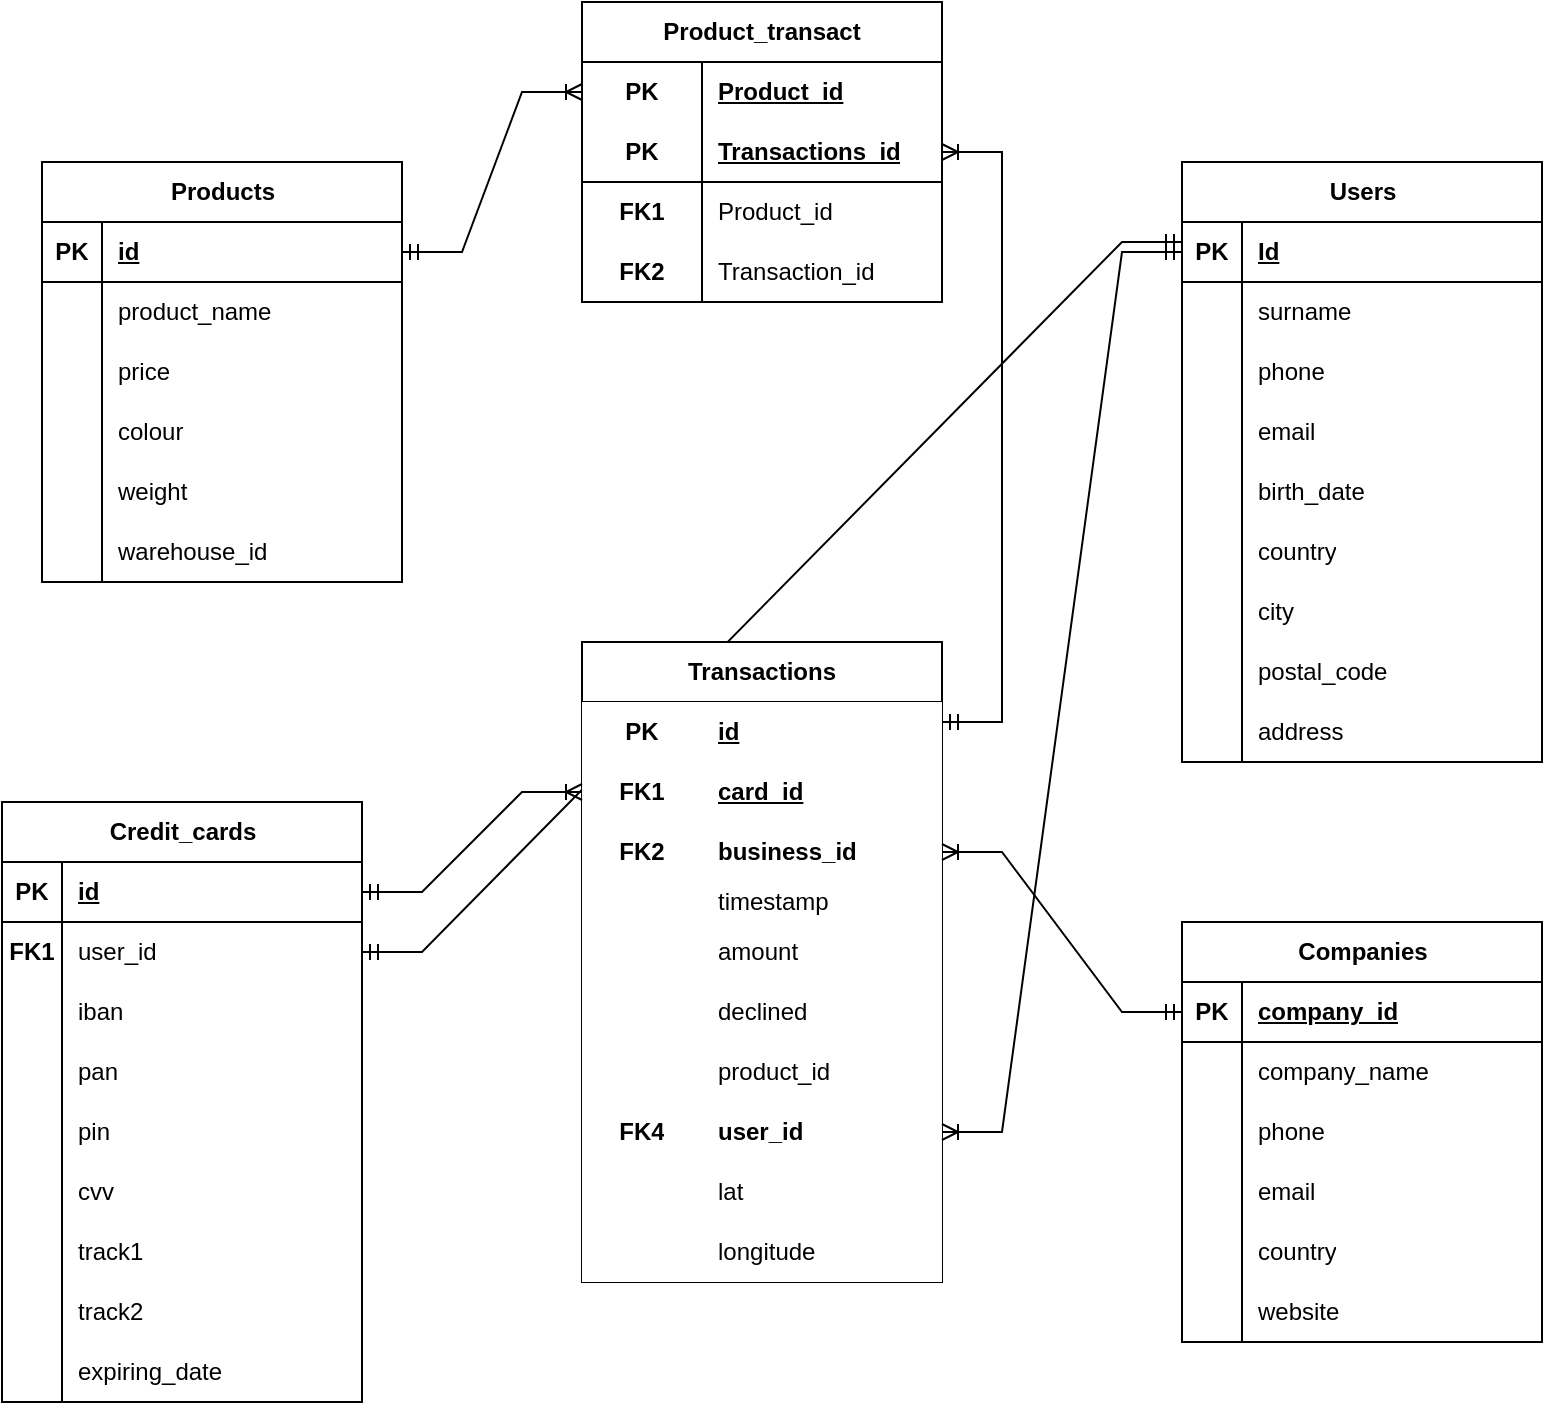 <mxfile version="26.2.9">
  <diagram name="Página-1" id="3n66YjpeBMdctp80WZzo">
    <mxGraphModel dx="1215" dy="1773" grid="1" gridSize="10" guides="1" tooltips="1" connect="1" arrows="1" fold="1" page="1" pageScale="1" pageWidth="827" pageHeight="1169" math="0" shadow="0">
      <root>
        <mxCell id="0" />
        <mxCell id="1" parent="0" />
        <mxCell id="IVw9rjQ7oZu88IBMjPBc-241" value="" style="edgeStyle=entityRelationEdgeStyle;fontSize=12;html=1;endArrow=ERmandOne;startArrow=ERmandOne;rounded=0;exitX=0;exitY=0.333;exitDx=0;exitDy=0;exitPerimeter=0;" parent="1" source="IVw9rjQ7oZu88IBMjPBc-15" target="IVw9rjQ7oZu88IBMjPBc-44" edge="1">
          <mxGeometry width="100" height="100" relative="1" as="geometry">
            <mxPoint x="600" y="75" as="sourcePoint" />
            <mxPoint x="520" y="395" as="targetPoint" />
            <Array as="points">
              <mxPoint x="370" y="90" />
            </Array>
          </mxGeometry>
        </mxCell>
        <mxCell id="IVw9rjQ7oZu88IBMjPBc-14" value="Users" style="shape=table;startSize=30;container=1;collapsible=1;childLayout=tableLayout;fixedRows=1;rowLines=0;fontStyle=1;align=center;resizeLast=1;html=1;" parent="1" vertex="1">
          <mxGeometry x="610" y="-110" width="180" height="300" as="geometry">
            <mxRectangle x="520" y="110" width="110" height="30" as="alternateBounds" />
          </mxGeometry>
        </mxCell>
        <mxCell id="IVw9rjQ7oZu88IBMjPBc-15" value="" style="shape=tableRow;horizontal=0;startSize=0;swimlaneHead=0;swimlaneBody=0;fillColor=none;collapsible=0;dropTarget=0;points=[[0,0.5],[1,0.5]];portConstraint=eastwest;top=0;left=0;right=0;bottom=1;" parent="IVw9rjQ7oZu88IBMjPBc-14" vertex="1">
          <mxGeometry y="30" width="180" height="30" as="geometry" />
        </mxCell>
        <mxCell id="IVw9rjQ7oZu88IBMjPBc-16" value="PK" style="shape=partialRectangle;connectable=0;fillColor=none;top=0;left=0;bottom=0;right=0;fontStyle=1;overflow=hidden;whiteSpace=wrap;html=1;" parent="IVw9rjQ7oZu88IBMjPBc-15" vertex="1">
          <mxGeometry width="30" height="30" as="geometry">
            <mxRectangle width="30" height="30" as="alternateBounds" />
          </mxGeometry>
        </mxCell>
        <mxCell id="IVw9rjQ7oZu88IBMjPBc-17" value="Id" style="shape=partialRectangle;connectable=0;fillColor=none;top=0;left=0;bottom=0;right=0;align=left;spacingLeft=6;fontStyle=5;overflow=hidden;whiteSpace=wrap;html=1;" parent="IVw9rjQ7oZu88IBMjPBc-15" vertex="1">
          <mxGeometry x="30" width="150" height="30" as="geometry">
            <mxRectangle width="150" height="30" as="alternateBounds" />
          </mxGeometry>
        </mxCell>
        <mxCell id="IVw9rjQ7oZu88IBMjPBc-18" value="" style="shape=tableRow;horizontal=0;startSize=0;swimlaneHead=0;swimlaneBody=0;fillColor=none;collapsible=0;dropTarget=0;points=[[0,0.5],[1,0.5]];portConstraint=eastwest;top=0;left=0;right=0;bottom=0;" parent="IVw9rjQ7oZu88IBMjPBc-14" vertex="1">
          <mxGeometry y="60" width="180" height="30" as="geometry" />
        </mxCell>
        <mxCell id="IVw9rjQ7oZu88IBMjPBc-19" value="" style="shape=partialRectangle;connectable=0;fillColor=none;top=0;left=0;bottom=0;right=0;editable=1;overflow=hidden;whiteSpace=wrap;html=1;" parent="IVw9rjQ7oZu88IBMjPBc-18" vertex="1">
          <mxGeometry width="30" height="30" as="geometry">
            <mxRectangle width="30" height="30" as="alternateBounds" />
          </mxGeometry>
        </mxCell>
        <mxCell id="IVw9rjQ7oZu88IBMjPBc-20" value="surname" style="shape=partialRectangle;connectable=0;fillColor=none;top=0;left=0;bottom=0;right=0;align=left;spacingLeft=6;overflow=hidden;whiteSpace=wrap;html=1;" parent="IVw9rjQ7oZu88IBMjPBc-18" vertex="1">
          <mxGeometry x="30" width="150" height="30" as="geometry">
            <mxRectangle width="150" height="30" as="alternateBounds" />
          </mxGeometry>
        </mxCell>
        <mxCell id="IVw9rjQ7oZu88IBMjPBc-21" value="" style="shape=tableRow;horizontal=0;startSize=0;swimlaneHead=0;swimlaneBody=0;fillColor=none;collapsible=0;dropTarget=0;points=[[0,0.5],[1,0.5]];portConstraint=eastwest;top=0;left=0;right=0;bottom=0;" parent="IVw9rjQ7oZu88IBMjPBc-14" vertex="1">
          <mxGeometry y="90" width="180" height="30" as="geometry" />
        </mxCell>
        <mxCell id="IVw9rjQ7oZu88IBMjPBc-22" value="" style="shape=partialRectangle;connectable=0;fillColor=none;top=0;left=0;bottom=0;right=0;editable=1;overflow=hidden;whiteSpace=wrap;html=1;" parent="IVw9rjQ7oZu88IBMjPBc-21" vertex="1">
          <mxGeometry width="30" height="30" as="geometry">
            <mxRectangle width="30" height="30" as="alternateBounds" />
          </mxGeometry>
        </mxCell>
        <mxCell id="IVw9rjQ7oZu88IBMjPBc-23" value="phone" style="shape=partialRectangle;connectable=0;fillColor=none;top=0;left=0;bottom=0;right=0;align=left;spacingLeft=6;overflow=hidden;whiteSpace=wrap;html=1;" parent="IVw9rjQ7oZu88IBMjPBc-21" vertex="1">
          <mxGeometry x="30" width="150" height="30" as="geometry">
            <mxRectangle width="150" height="30" as="alternateBounds" />
          </mxGeometry>
        </mxCell>
        <mxCell id="IVw9rjQ7oZu88IBMjPBc-24" value="" style="shape=tableRow;horizontal=0;startSize=0;swimlaneHead=0;swimlaneBody=0;fillColor=none;collapsible=0;dropTarget=0;points=[[0,0.5],[1,0.5]];portConstraint=eastwest;top=0;left=0;right=0;bottom=0;" parent="IVw9rjQ7oZu88IBMjPBc-14" vertex="1">
          <mxGeometry y="120" width="180" height="30" as="geometry" />
        </mxCell>
        <mxCell id="IVw9rjQ7oZu88IBMjPBc-25" value="" style="shape=partialRectangle;connectable=0;fillColor=none;top=0;left=0;bottom=0;right=0;editable=1;overflow=hidden;whiteSpace=wrap;html=1;" parent="IVw9rjQ7oZu88IBMjPBc-24" vertex="1">
          <mxGeometry width="30" height="30" as="geometry">
            <mxRectangle width="30" height="30" as="alternateBounds" />
          </mxGeometry>
        </mxCell>
        <mxCell id="IVw9rjQ7oZu88IBMjPBc-26" value="email" style="shape=partialRectangle;connectable=0;fillColor=none;top=0;left=0;bottom=0;right=0;align=left;spacingLeft=6;overflow=hidden;whiteSpace=wrap;html=1;" parent="IVw9rjQ7oZu88IBMjPBc-24" vertex="1">
          <mxGeometry x="30" width="150" height="30" as="geometry">
            <mxRectangle width="150" height="30" as="alternateBounds" />
          </mxGeometry>
        </mxCell>
        <mxCell id="IVw9rjQ7oZu88IBMjPBc-66" value="" style="shape=tableRow;horizontal=0;startSize=0;swimlaneHead=0;swimlaneBody=0;fillColor=none;collapsible=0;dropTarget=0;points=[[0,0.5],[1,0.5]];portConstraint=eastwest;top=0;left=0;right=0;bottom=0;" parent="IVw9rjQ7oZu88IBMjPBc-14" vertex="1">
          <mxGeometry y="150" width="180" height="30" as="geometry" />
        </mxCell>
        <mxCell id="IVw9rjQ7oZu88IBMjPBc-67" value="" style="shape=partialRectangle;connectable=0;fillColor=none;top=0;left=0;bottom=0;right=0;editable=1;overflow=hidden;whiteSpace=wrap;html=1;" parent="IVw9rjQ7oZu88IBMjPBc-66" vertex="1">
          <mxGeometry width="30" height="30" as="geometry">
            <mxRectangle width="30" height="30" as="alternateBounds" />
          </mxGeometry>
        </mxCell>
        <mxCell id="IVw9rjQ7oZu88IBMjPBc-68" value="birth_date" style="shape=partialRectangle;connectable=0;fillColor=none;top=0;left=0;bottom=0;right=0;align=left;spacingLeft=6;overflow=hidden;whiteSpace=wrap;html=1;" parent="IVw9rjQ7oZu88IBMjPBc-66" vertex="1">
          <mxGeometry x="30" width="150" height="30" as="geometry">
            <mxRectangle width="150" height="30" as="alternateBounds" />
          </mxGeometry>
        </mxCell>
        <mxCell id="IVw9rjQ7oZu88IBMjPBc-69" value="" style="shape=tableRow;horizontal=0;startSize=0;swimlaneHead=0;swimlaneBody=0;fillColor=none;collapsible=0;dropTarget=0;points=[[0,0.5],[1,0.5]];portConstraint=eastwest;top=0;left=0;right=0;bottom=0;" parent="IVw9rjQ7oZu88IBMjPBc-14" vertex="1">
          <mxGeometry y="180" width="180" height="30" as="geometry" />
        </mxCell>
        <mxCell id="IVw9rjQ7oZu88IBMjPBc-70" value="" style="shape=partialRectangle;connectable=0;fillColor=none;top=0;left=0;bottom=0;right=0;editable=1;overflow=hidden;whiteSpace=wrap;html=1;" parent="IVw9rjQ7oZu88IBMjPBc-69" vertex="1">
          <mxGeometry width="30" height="30" as="geometry">
            <mxRectangle width="30" height="30" as="alternateBounds" />
          </mxGeometry>
        </mxCell>
        <mxCell id="IVw9rjQ7oZu88IBMjPBc-71" value="country" style="shape=partialRectangle;connectable=0;fillColor=none;top=0;left=0;bottom=0;right=0;align=left;spacingLeft=6;overflow=hidden;whiteSpace=wrap;html=1;" parent="IVw9rjQ7oZu88IBMjPBc-69" vertex="1">
          <mxGeometry x="30" width="150" height="30" as="geometry">
            <mxRectangle width="150" height="30" as="alternateBounds" />
          </mxGeometry>
        </mxCell>
        <mxCell id="IVw9rjQ7oZu88IBMjPBc-72" value="" style="shape=tableRow;horizontal=0;startSize=0;swimlaneHead=0;swimlaneBody=0;fillColor=none;collapsible=0;dropTarget=0;points=[[0,0.5],[1,0.5]];portConstraint=eastwest;top=0;left=0;right=0;bottom=0;" parent="IVw9rjQ7oZu88IBMjPBc-14" vertex="1">
          <mxGeometry y="210" width="180" height="30" as="geometry" />
        </mxCell>
        <mxCell id="IVw9rjQ7oZu88IBMjPBc-73" value="" style="shape=partialRectangle;connectable=0;fillColor=none;top=0;left=0;bottom=0;right=0;editable=1;overflow=hidden;whiteSpace=wrap;html=1;" parent="IVw9rjQ7oZu88IBMjPBc-72" vertex="1">
          <mxGeometry width="30" height="30" as="geometry">
            <mxRectangle width="30" height="30" as="alternateBounds" />
          </mxGeometry>
        </mxCell>
        <mxCell id="IVw9rjQ7oZu88IBMjPBc-74" value="city" style="shape=partialRectangle;connectable=0;fillColor=none;top=0;left=0;bottom=0;right=0;align=left;spacingLeft=6;overflow=hidden;whiteSpace=wrap;html=1;" parent="IVw9rjQ7oZu88IBMjPBc-72" vertex="1">
          <mxGeometry x="30" width="150" height="30" as="geometry">
            <mxRectangle width="150" height="30" as="alternateBounds" />
          </mxGeometry>
        </mxCell>
        <mxCell id="IVw9rjQ7oZu88IBMjPBc-75" value="" style="shape=tableRow;horizontal=0;startSize=0;swimlaneHead=0;swimlaneBody=0;fillColor=none;collapsible=0;dropTarget=0;points=[[0,0.5],[1,0.5]];portConstraint=eastwest;top=0;left=0;right=0;bottom=0;" parent="IVw9rjQ7oZu88IBMjPBc-14" vertex="1">
          <mxGeometry y="240" width="180" height="30" as="geometry" />
        </mxCell>
        <mxCell id="IVw9rjQ7oZu88IBMjPBc-76" value="" style="shape=partialRectangle;connectable=0;fillColor=none;top=0;left=0;bottom=0;right=0;editable=1;overflow=hidden;whiteSpace=wrap;html=1;" parent="IVw9rjQ7oZu88IBMjPBc-75" vertex="1">
          <mxGeometry width="30" height="30" as="geometry">
            <mxRectangle width="30" height="30" as="alternateBounds" />
          </mxGeometry>
        </mxCell>
        <mxCell id="IVw9rjQ7oZu88IBMjPBc-77" value="postal_code" style="shape=partialRectangle;connectable=0;fillColor=none;top=0;left=0;bottom=0;right=0;align=left;spacingLeft=6;overflow=hidden;whiteSpace=wrap;html=1;" parent="IVw9rjQ7oZu88IBMjPBc-75" vertex="1">
          <mxGeometry x="30" width="150" height="30" as="geometry">
            <mxRectangle width="150" height="30" as="alternateBounds" />
          </mxGeometry>
        </mxCell>
        <mxCell id="IVw9rjQ7oZu88IBMjPBc-78" value="" style="shape=tableRow;horizontal=0;startSize=0;swimlaneHead=0;swimlaneBody=0;fillColor=none;collapsible=0;dropTarget=0;points=[[0,0.5],[1,0.5]];portConstraint=eastwest;top=0;left=0;right=0;bottom=0;" parent="IVw9rjQ7oZu88IBMjPBc-14" vertex="1">
          <mxGeometry y="270" width="180" height="30" as="geometry" />
        </mxCell>
        <mxCell id="IVw9rjQ7oZu88IBMjPBc-79" value="" style="shape=partialRectangle;connectable=0;fillColor=none;top=0;left=0;bottom=0;right=0;editable=1;overflow=hidden;whiteSpace=wrap;html=1;" parent="IVw9rjQ7oZu88IBMjPBc-78" vertex="1">
          <mxGeometry width="30" height="30" as="geometry">
            <mxRectangle width="30" height="30" as="alternateBounds" />
          </mxGeometry>
        </mxCell>
        <mxCell id="IVw9rjQ7oZu88IBMjPBc-80" value="address" style="shape=partialRectangle;connectable=0;fillColor=none;top=0;left=0;bottom=0;right=0;align=left;spacingLeft=6;overflow=hidden;whiteSpace=wrap;html=1;" parent="IVw9rjQ7oZu88IBMjPBc-78" vertex="1">
          <mxGeometry x="30" width="150" height="30" as="geometry">
            <mxRectangle width="150" height="30" as="alternateBounds" />
          </mxGeometry>
        </mxCell>
        <mxCell id="IVw9rjQ7oZu88IBMjPBc-27" value="Products" style="shape=table;startSize=30;container=1;collapsible=1;childLayout=tableLayout;fixedRows=1;rowLines=0;fontStyle=1;align=center;resizeLast=1;html=1;" parent="1" vertex="1">
          <mxGeometry x="40" y="-110" width="180" height="210" as="geometry">
            <mxRectangle x="520" y="110" width="110" height="30" as="alternateBounds" />
          </mxGeometry>
        </mxCell>
        <mxCell id="IVw9rjQ7oZu88IBMjPBc-28" value="" style="shape=tableRow;horizontal=0;startSize=0;swimlaneHead=0;swimlaneBody=0;fillColor=none;collapsible=0;dropTarget=0;points=[[0,0.5],[1,0.5]];portConstraint=eastwest;top=0;left=0;right=0;bottom=1;" parent="IVw9rjQ7oZu88IBMjPBc-27" vertex="1">
          <mxGeometry y="30" width="180" height="30" as="geometry" />
        </mxCell>
        <mxCell id="IVw9rjQ7oZu88IBMjPBc-29" value="PK" style="shape=partialRectangle;connectable=0;fillColor=none;top=0;left=0;bottom=0;right=0;fontStyle=1;overflow=hidden;whiteSpace=wrap;html=1;" parent="IVw9rjQ7oZu88IBMjPBc-28" vertex="1">
          <mxGeometry width="30" height="30" as="geometry">
            <mxRectangle width="30" height="30" as="alternateBounds" />
          </mxGeometry>
        </mxCell>
        <mxCell id="IVw9rjQ7oZu88IBMjPBc-30" value="id" style="shape=partialRectangle;connectable=0;fillColor=none;top=0;left=0;bottom=0;right=0;align=left;spacingLeft=6;fontStyle=5;overflow=hidden;whiteSpace=wrap;html=1;" parent="IVw9rjQ7oZu88IBMjPBc-28" vertex="1">
          <mxGeometry x="30" width="150" height="30" as="geometry">
            <mxRectangle width="150" height="30" as="alternateBounds" />
          </mxGeometry>
        </mxCell>
        <mxCell id="IVw9rjQ7oZu88IBMjPBc-31" value="" style="shape=tableRow;horizontal=0;startSize=0;swimlaneHead=0;swimlaneBody=0;fillColor=none;collapsible=0;dropTarget=0;points=[[0,0.5],[1,0.5]];portConstraint=eastwest;top=0;left=0;right=0;bottom=0;" parent="IVw9rjQ7oZu88IBMjPBc-27" vertex="1">
          <mxGeometry y="60" width="180" height="30" as="geometry" />
        </mxCell>
        <mxCell id="IVw9rjQ7oZu88IBMjPBc-32" value="" style="shape=partialRectangle;connectable=0;fillColor=none;top=0;left=0;bottom=0;right=0;editable=1;overflow=hidden;whiteSpace=wrap;html=1;" parent="IVw9rjQ7oZu88IBMjPBc-31" vertex="1">
          <mxGeometry width="30" height="30" as="geometry">
            <mxRectangle width="30" height="30" as="alternateBounds" />
          </mxGeometry>
        </mxCell>
        <mxCell id="IVw9rjQ7oZu88IBMjPBc-33" value="product_name" style="shape=partialRectangle;connectable=0;fillColor=none;top=0;left=0;bottom=0;right=0;align=left;spacingLeft=6;overflow=hidden;whiteSpace=wrap;html=1;" parent="IVw9rjQ7oZu88IBMjPBc-31" vertex="1">
          <mxGeometry x="30" width="150" height="30" as="geometry">
            <mxRectangle width="150" height="30" as="alternateBounds" />
          </mxGeometry>
        </mxCell>
        <mxCell id="IVw9rjQ7oZu88IBMjPBc-34" value="" style="shape=tableRow;horizontal=0;startSize=0;swimlaneHead=0;swimlaneBody=0;fillColor=none;collapsible=0;dropTarget=0;points=[[0,0.5],[1,0.5]];portConstraint=eastwest;top=0;left=0;right=0;bottom=0;" parent="IVw9rjQ7oZu88IBMjPBc-27" vertex="1">
          <mxGeometry y="90" width="180" height="30" as="geometry" />
        </mxCell>
        <mxCell id="IVw9rjQ7oZu88IBMjPBc-35" value="" style="shape=partialRectangle;connectable=0;fillColor=none;top=0;left=0;bottom=0;right=0;editable=1;overflow=hidden;whiteSpace=wrap;html=1;" parent="IVw9rjQ7oZu88IBMjPBc-34" vertex="1">
          <mxGeometry width="30" height="30" as="geometry">
            <mxRectangle width="30" height="30" as="alternateBounds" />
          </mxGeometry>
        </mxCell>
        <mxCell id="IVw9rjQ7oZu88IBMjPBc-36" value="price" style="shape=partialRectangle;connectable=0;fillColor=none;top=0;left=0;bottom=0;right=0;align=left;spacingLeft=6;overflow=hidden;whiteSpace=wrap;html=1;" parent="IVw9rjQ7oZu88IBMjPBc-34" vertex="1">
          <mxGeometry x="30" width="150" height="30" as="geometry">
            <mxRectangle width="150" height="30" as="alternateBounds" />
          </mxGeometry>
        </mxCell>
        <mxCell id="IVw9rjQ7oZu88IBMjPBc-37" value="" style="shape=tableRow;horizontal=0;startSize=0;swimlaneHead=0;swimlaneBody=0;fillColor=none;collapsible=0;dropTarget=0;points=[[0,0.5],[1,0.5]];portConstraint=eastwest;top=0;left=0;right=0;bottom=0;" parent="IVw9rjQ7oZu88IBMjPBc-27" vertex="1">
          <mxGeometry y="120" width="180" height="30" as="geometry" />
        </mxCell>
        <mxCell id="IVw9rjQ7oZu88IBMjPBc-38" value="" style="shape=partialRectangle;connectable=0;fillColor=none;top=0;left=0;bottom=0;right=0;editable=1;overflow=hidden;whiteSpace=wrap;html=1;" parent="IVw9rjQ7oZu88IBMjPBc-37" vertex="1">
          <mxGeometry width="30" height="30" as="geometry">
            <mxRectangle width="30" height="30" as="alternateBounds" />
          </mxGeometry>
        </mxCell>
        <mxCell id="IVw9rjQ7oZu88IBMjPBc-39" value="colour" style="shape=partialRectangle;connectable=0;fillColor=none;top=0;left=0;bottom=0;right=0;align=left;spacingLeft=6;overflow=hidden;whiteSpace=wrap;html=1;" parent="IVw9rjQ7oZu88IBMjPBc-37" vertex="1">
          <mxGeometry x="30" width="150" height="30" as="geometry">
            <mxRectangle width="150" height="30" as="alternateBounds" />
          </mxGeometry>
        </mxCell>
        <mxCell id="IVw9rjQ7oZu88IBMjPBc-100" value="" style="shape=tableRow;horizontal=0;startSize=0;swimlaneHead=0;swimlaneBody=0;fillColor=none;collapsible=0;dropTarget=0;points=[[0,0.5],[1,0.5]];portConstraint=eastwest;top=0;left=0;right=0;bottom=0;" parent="IVw9rjQ7oZu88IBMjPBc-27" vertex="1">
          <mxGeometry y="150" width="180" height="30" as="geometry" />
        </mxCell>
        <mxCell id="IVw9rjQ7oZu88IBMjPBc-101" value="" style="shape=partialRectangle;connectable=0;fillColor=none;top=0;left=0;bottom=0;right=0;editable=1;overflow=hidden;whiteSpace=wrap;html=1;" parent="IVw9rjQ7oZu88IBMjPBc-100" vertex="1">
          <mxGeometry width="30" height="30" as="geometry">
            <mxRectangle width="30" height="30" as="alternateBounds" />
          </mxGeometry>
        </mxCell>
        <mxCell id="IVw9rjQ7oZu88IBMjPBc-102" value="weight" style="shape=partialRectangle;connectable=0;fillColor=none;top=0;left=0;bottom=0;right=0;align=left;spacingLeft=6;overflow=hidden;whiteSpace=wrap;html=1;" parent="IVw9rjQ7oZu88IBMjPBc-100" vertex="1">
          <mxGeometry x="30" width="150" height="30" as="geometry">
            <mxRectangle width="150" height="30" as="alternateBounds" />
          </mxGeometry>
        </mxCell>
        <mxCell id="IVw9rjQ7oZu88IBMjPBc-103" value="" style="shape=tableRow;horizontal=0;startSize=0;swimlaneHead=0;swimlaneBody=0;fillColor=none;collapsible=0;dropTarget=0;points=[[0,0.5],[1,0.5]];portConstraint=eastwest;top=0;left=0;right=0;bottom=0;" parent="IVw9rjQ7oZu88IBMjPBc-27" vertex="1">
          <mxGeometry y="180" width="180" height="30" as="geometry" />
        </mxCell>
        <mxCell id="IVw9rjQ7oZu88IBMjPBc-104" value="" style="shape=partialRectangle;connectable=0;fillColor=none;top=0;left=0;bottom=0;right=0;editable=1;overflow=hidden;whiteSpace=wrap;html=1;" parent="IVw9rjQ7oZu88IBMjPBc-103" vertex="1">
          <mxGeometry width="30" height="30" as="geometry">
            <mxRectangle width="30" height="30" as="alternateBounds" />
          </mxGeometry>
        </mxCell>
        <mxCell id="IVw9rjQ7oZu88IBMjPBc-105" value="warehouse_id" style="shape=partialRectangle;connectable=0;fillColor=none;top=0;left=0;bottom=0;right=0;align=left;spacingLeft=6;overflow=hidden;whiteSpace=wrap;html=1;" parent="IVw9rjQ7oZu88IBMjPBc-103" vertex="1">
          <mxGeometry x="30" width="150" height="30" as="geometry">
            <mxRectangle width="150" height="30" as="alternateBounds" />
          </mxGeometry>
        </mxCell>
        <mxCell id="IVw9rjQ7oZu88IBMjPBc-40" value="Credit_cards" style="shape=table;startSize=30;container=1;collapsible=1;childLayout=tableLayout;fixedRows=1;rowLines=0;fontStyle=1;align=center;resizeLast=1;html=1;" parent="1" vertex="1">
          <mxGeometry x="20" y="210" width="180" height="300" as="geometry">
            <mxRectangle x="520" y="110" width="110" height="30" as="alternateBounds" />
          </mxGeometry>
        </mxCell>
        <mxCell id="IVw9rjQ7oZu88IBMjPBc-41" value="" style="shape=tableRow;horizontal=0;startSize=0;swimlaneHead=0;swimlaneBody=0;fillColor=none;collapsible=0;dropTarget=0;points=[[0,0.5],[1,0.5]];portConstraint=eastwest;top=0;left=0;right=0;bottom=1;" parent="IVw9rjQ7oZu88IBMjPBc-40" vertex="1">
          <mxGeometry y="30" width="180" height="30" as="geometry" />
        </mxCell>
        <mxCell id="IVw9rjQ7oZu88IBMjPBc-42" value="PK" style="shape=partialRectangle;connectable=0;fillColor=none;top=0;left=0;bottom=0;right=0;fontStyle=1;overflow=hidden;whiteSpace=wrap;html=1;" parent="IVw9rjQ7oZu88IBMjPBc-41" vertex="1">
          <mxGeometry width="30" height="30" as="geometry">
            <mxRectangle width="30" height="30" as="alternateBounds" />
          </mxGeometry>
        </mxCell>
        <mxCell id="IVw9rjQ7oZu88IBMjPBc-43" value="id" style="shape=partialRectangle;connectable=0;fillColor=none;top=0;left=0;bottom=0;right=0;align=left;spacingLeft=6;fontStyle=5;overflow=hidden;whiteSpace=wrap;html=1;" parent="IVw9rjQ7oZu88IBMjPBc-41" vertex="1">
          <mxGeometry x="30" width="150" height="30" as="geometry">
            <mxRectangle width="150" height="30" as="alternateBounds" />
          </mxGeometry>
        </mxCell>
        <mxCell id="IVw9rjQ7oZu88IBMjPBc-44" value="" style="shape=tableRow;horizontal=0;startSize=0;swimlaneHead=0;swimlaneBody=0;fillColor=none;collapsible=0;dropTarget=0;points=[[0,0.5],[1,0.5]];portConstraint=eastwest;top=0;left=0;right=0;bottom=0;" parent="IVw9rjQ7oZu88IBMjPBc-40" vertex="1">
          <mxGeometry y="60" width="180" height="30" as="geometry" />
        </mxCell>
        <mxCell id="IVw9rjQ7oZu88IBMjPBc-45" value="&lt;b&gt;FK1&lt;/b&gt;" style="shape=partialRectangle;connectable=0;fillColor=none;top=0;left=0;bottom=0;right=0;editable=1;overflow=hidden;whiteSpace=wrap;html=1;" parent="IVw9rjQ7oZu88IBMjPBc-44" vertex="1">
          <mxGeometry width="30" height="30" as="geometry">
            <mxRectangle width="30" height="30" as="alternateBounds" />
          </mxGeometry>
        </mxCell>
        <mxCell id="IVw9rjQ7oZu88IBMjPBc-46" value="user_id" style="shape=partialRectangle;connectable=0;fillColor=none;top=0;left=0;bottom=0;right=0;align=left;spacingLeft=6;overflow=hidden;whiteSpace=wrap;html=1;" parent="IVw9rjQ7oZu88IBMjPBc-44" vertex="1">
          <mxGeometry x="30" width="150" height="30" as="geometry">
            <mxRectangle width="150" height="30" as="alternateBounds" />
          </mxGeometry>
        </mxCell>
        <mxCell id="IVw9rjQ7oZu88IBMjPBc-47" value="" style="shape=tableRow;horizontal=0;startSize=0;swimlaneHead=0;swimlaneBody=0;fillColor=none;collapsible=0;dropTarget=0;points=[[0,0.5],[1,0.5]];portConstraint=eastwest;top=0;left=0;right=0;bottom=0;" parent="IVw9rjQ7oZu88IBMjPBc-40" vertex="1">
          <mxGeometry y="90" width="180" height="30" as="geometry" />
        </mxCell>
        <mxCell id="IVw9rjQ7oZu88IBMjPBc-48" value="" style="shape=partialRectangle;connectable=0;fillColor=none;top=0;left=0;bottom=0;right=0;editable=1;overflow=hidden;whiteSpace=wrap;html=1;" parent="IVw9rjQ7oZu88IBMjPBc-47" vertex="1">
          <mxGeometry width="30" height="30" as="geometry">
            <mxRectangle width="30" height="30" as="alternateBounds" />
          </mxGeometry>
        </mxCell>
        <mxCell id="IVw9rjQ7oZu88IBMjPBc-49" value="iban" style="shape=partialRectangle;connectable=0;fillColor=none;top=0;left=0;bottom=0;right=0;align=left;spacingLeft=6;overflow=hidden;whiteSpace=wrap;html=1;" parent="IVw9rjQ7oZu88IBMjPBc-47" vertex="1">
          <mxGeometry x="30" width="150" height="30" as="geometry">
            <mxRectangle width="150" height="30" as="alternateBounds" />
          </mxGeometry>
        </mxCell>
        <mxCell id="IVw9rjQ7oZu88IBMjPBc-50" value="" style="shape=tableRow;horizontal=0;startSize=0;swimlaneHead=0;swimlaneBody=0;fillColor=none;collapsible=0;dropTarget=0;points=[[0,0.5],[1,0.5]];portConstraint=eastwest;top=0;left=0;right=0;bottom=0;" parent="IVw9rjQ7oZu88IBMjPBc-40" vertex="1">
          <mxGeometry y="120" width="180" height="30" as="geometry" />
        </mxCell>
        <mxCell id="IVw9rjQ7oZu88IBMjPBc-51" value="" style="shape=partialRectangle;connectable=0;fillColor=none;top=0;left=0;bottom=0;right=0;editable=1;overflow=hidden;whiteSpace=wrap;html=1;" parent="IVw9rjQ7oZu88IBMjPBc-50" vertex="1">
          <mxGeometry width="30" height="30" as="geometry">
            <mxRectangle width="30" height="30" as="alternateBounds" />
          </mxGeometry>
        </mxCell>
        <mxCell id="IVw9rjQ7oZu88IBMjPBc-52" value="pan" style="shape=partialRectangle;connectable=0;fillColor=none;top=0;left=0;bottom=0;right=0;align=left;spacingLeft=6;overflow=hidden;whiteSpace=wrap;html=1;" parent="IVw9rjQ7oZu88IBMjPBc-50" vertex="1">
          <mxGeometry x="30" width="150" height="30" as="geometry">
            <mxRectangle width="150" height="30" as="alternateBounds" />
          </mxGeometry>
        </mxCell>
        <mxCell id="IVw9rjQ7oZu88IBMjPBc-106" value="" style="shape=tableRow;horizontal=0;startSize=0;swimlaneHead=0;swimlaneBody=0;fillColor=none;collapsible=0;dropTarget=0;points=[[0,0.5],[1,0.5]];portConstraint=eastwest;top=0;left=0;right=0;bottom=0;" parent="IVw9rjQ7oZu88IBMjPBc-40" vertex="1">
          <mxGeometry y="150" width="180" height="30" as="geometry" />
        </mxCell>
        <mxCell id="IVw9rjQ7oZu88IBMjPBc-107" value="" style="shape=partialRectangle;connectable=0;fillColor=none;top=0;left=0;bottom=0;right=0;editable=1;overflow=hidden;whiteSpace=wrap;html=1;" parent="IVw9rjQ7oZu88IBMjPBc-106" vertex="1">
          <mxGeometry width="30" height="30" as="geometry">
            <mxRectangle width="30" height="30" as="alternateBounds" />
          </mxGeometry>
        </mxCell>
        <mxCell id="IVw9rjQ7oZu88IBMjPBc-108" value="pin" style="shape=partialRectangle;connectable=0;fillColor=none;top=0;left=0;bottom=0;right=0;align=left;spacingLeft=6;overflow=hidden;whiteSpace=wrap;html=1;" parent="IVw9rjQ7oZu88IBMjPBc-106" vertex="1">
          <mxGeometry x="30" width="150" height="30" as="geometry">
            <mxRectangle width="150" height="30" as="alternateBounds" />
          </mxGeometry>
        </mxCell>
        <mxCell id="IVw9rjQ7oZu88IBMjPBc-109" value="" style="shape=tableRow;horizontal=0;startSize=0;swimlaneHead=0;swimlaneBody=0;fillColor=none;collapsible=0;dropTarget=0;points=[[0,0.5],[1,0.5]];portConstraint=eastwest;top=0;left=0;right=0;bottom=0;" parent="IVw9rjQ7oZu88IBMjPBc-40" vertex="1">
          <mxGeometry y="180" width="180" height="30" as="geometry" />
        </mxCell>
        <mxCell id="IVw9rjQ7oZu88IBMjPBc-110" value="" style="shape=partialRectangle;connectable=0;fillColor=none;top=0;left=0;bottom=0;right=0;editable=1;overflow=hidden;whiteSpace=wrap;html=1;" parent="IVw9rjQ7oZu88IBMjPBc-109" vertex="1">
          <mxGeometry width="30" height="30" as="geometry">
            <mxRectangle width="30" height="30" as="alternateBounds" />
          </mxGeometry>
        </mxCell>
        <mxCell id="IVw9rjQ7oZu88IBMjPBc-111" value="cvv" style="shape=partialRectangle;connectable=0;fillColor=none;top=0;left=0;bottom=0;right=0;align=left;spacingLeft=6;overflow=hidden;whiteSpace=wrap;html=1;" parent="IVw9rjQ7oZu88IBMjPBc-109" vertex="1">
          <mxGeometry x="30" width="150" height="30" as="geometry">
            <mxRectangle width="150" height="30" as="alternateBounds" />
          </mxGeometry>
        </mxCell>
        <mxCell id="IVw9rjQ7oZu88IBMjPBc-112" value="" style="shape=tableRow;horizontal=0;startSize=0;swimlaneHead=0;swimlaneBody=0;fillColor=none;collapsible=0;dropTarget=0;points=[[0,0.5],[1,0.5]];portConstraint=eastwest;top=0;left=0;right=0;bottom=0;" parent="IVw9rjQ7oZu88IBMjPBc-40" vertex="1">
          <mxGeometry y="210" width="180" height="30" as="geometry" />
        </mxCell>
        <mxCell id="IVw9rjQ7oZu88IBMjPBc-113" value="" style="shape=partialRectangle;connectable=0;fillColor=none;top=0;left=0;bottom=0;right=0;editable=1;overflow=hidden;whiteSpace=wrap;html=1;" parent="IVw9rjQ7oZu88IBMjPBc-112" vertex="1">
          <mxGeometry width="30" height="30" as="geometry">
            <mxRectangle width="30" height="30" as="alternateBounds" />
          </mxGeometry>
        </mxCell>
        <mxCell id="IVw9rjQ7oZu88IBMjPBc-114" value="track1" style="shape=partialRectangle;connectable=0;fillColor=none;top=0;left=0;bottom=0;right=0;align=left;spacingLeft=6;overflow=hidden;whiteSpace=wrap;html=1;" parent="IVw9rjQ7oZu88IBMjPBc-112" vertex="1">
          <mxGeometry x="30" width="150" height="30" as="geometry">
            <mxRectangle width="150" height="30" as="alternateBounds" />
          </mxGeometry>
        </mxCell>
        <mxCell id="IVw9rjQ7oZu88IBMjPBc-115" value="" style="shape=tableRow;horizontal=0;startSize=0;swimlaneHead=0;swimlaneBody=0;fillColor=none;collapsible=0;dropTarget=0;points=[[0,0.5],[1,0.5]];portConstraint=eastwest;top=0;left=0;right=0;bottom=0;" parent="IVw9rjQ7oZu88IBMjPBc-40" vertex="1">
          <mxGeometry y="240" width="180" height="30" as="geometry" />
        </mxCell>
        <mxCell id="IVw9rjQ7oZu88IBMjPBc-116" value="" style="shape=partialRectangle;connectable=0;fillColor=none;top=0;left=0;bottom=0;right=0;editable=1;overflow=hidden;whiteSpace=wrap;html=1;" parent="IVw9rjQ7oZu88IBMjPBc-115" vertex="1">
          <mxGeometry width="30" height="30" as="geometry">
            <mxRectangle width="30" height="30" as="alternateBounds" />
          </mxGeometry>
        </mxCell>
        <mxCell id="IVw9rjQ7oZu88IBMjPBc-117" value="track2" style="shape=partialRectangle;connectable=0;fillColor=none;top=0;left=0;bottom=0;right=0;align=left;spacingLeft=6;overflow=hidden;whiteSpace=wrap;html=1;" parent="IVw9rjQ7oZu88IBMjPBc-115" vertex="1">
          <mxGeometry x="30" width="150" height="30" as="geometry">
            <mxRectangle width="150" height="30" as="alternateBounds" />
          </mxGeometry>
        </mxCell>
        <mxCell id="IVw9rjQ7oZu88IBMjPBc-118" value="" style="shape=tableRow;horizontal=0;startSize=0;swimlaneHead=0;swimlaneBody=0;fillColor=none;collapsible=0;dropTarget=0;points=[[0,0.5],[1,0.5]];portConstraint=eastwest;top=0;left=0;right=0;bottom=0;" parent="IVw9rjQ7oZu88IBMjPBc-40" vertex="1">
          <mxGeometry y="270" width="180" height="30" as="geometry" />
        </mxCell>
        <mxCell id="IVw9rjQ7oZu88IBMjPBc-119" value="" style="shape=partialRectangle;connectable=0;fillColor=none;top=0;left=0;bottom=0;right=0;editable=1;overflow=hidden;whiteSpace=wrap;html=1;" parent="IVw9rjQ7oZu88IBMjPBc-118" vertex="1">
          <mxGeometry width="30" height="30" as="geometry">
            <mxRectangle width="30" height="30" as="alternateBounds" />
          </mxGeometry>
        </mxCell>
        <mxCell id="IVw9rjQ7oZu88IBMjPBc-120" value="expiring_date" style="shape=partialRectangle;connectable=0;fillColor=none;top=0;left=0;bottom=0;right=0;align=left;spacingLeft=6;overflow=hidden;whiteSpace=wrap;html=1;" parent="IVw9rjQ7oZu88IBMjPBc-118" vertex="1">
          <mxGeometry x="30" width="150" height="30" as="geometry">
            <mxRectangle width="150" height="30" as="alternateBounds" />
          </mxGeometry>
        </mxCell>
        <mxCell id="IVw9rjQ7oZu88IBMjPBc-53" value="Companies" style="shape=table;startSize=30;container=1;collapsible=1;childLayout=tableLayout;fixedRows=1;rowLines=0;fontStyle=1;align=center;resizeLast=1;html=1;" parent="1" vertex="1">
          <mxGeometry x="610" y="270" width="180" height="210" as="geometry">
            <mxRectangle x="520" y="110" width="110" height="30" as="alternateBounds" />
          </mxGeometry>
        </mxCell>
        <mxCell id="IVw9rjQ7oZu88IBMjPBc-54" value="" style="shape=tableRow;horizontal=0;startSize=0;swimlaneHead=0;swimlaneBody=0;fillColor=none;collapsible=0;dropTarget=0;points=[[0,0.5],[1,0.5]];portConstraint=eastwest;top=0;left=0;right=0;bottom=1;" parent="IVw9rjQ7oZu88IBMjPBc-53" vertex="1">
          <mxGeometry y="30" width="180" height="30" as="geometry" />
        </mxCell>
        <mxCell id="IVw9rjQ7oZu88IBMjPBc-55" value="PK" style="shape=partialRectangle;connectable=0;fillColor=none;top=0;left=0;bottom=0;right=0;fontStyle=1;overflow=hidden;whiteSpace=wrap;html=1;" parent="IVw9rjQ7oZu88IBMjPBc-54" vertex="1">
          <mxGeometry width="30" height="30" as="geometry">
            <mxRectangle width="30" height="30" as="alternateBounds" />
          </mxGeometry>
        </mxCell>
        <mxCell id="IVw9rjQ7oZu88IBMjPBc-56" value="company_id" style="shape=partialRectangle;connectable=0;fillColor=none;top=0;left=0;bottom=0;right=0;align=left;spacingLeft=6;fontStyle=5;overflow=hidden;whiteSpace=wrap;html=1;" parent="IVw9rjQ7oZu88IBMjPBc-54" vertex="1">
          <mxGeometry x="30" width="150" height="30" as="geometry">
            <mxRectangle width="150" height="30" as="alternateBounds" />
          </mxGeometry>
        </mxCell>
        <mxCell id="IVw9rjQ7oZu88IBMjPBc-57" value="" style="shape=tableRow;horizontal=0;startSize=0;swimlaneHead=0;swimlaneBody=0;fillColor=none;collapsible=0;dropTarget=0;points=[[0,0.5],[1,0.5]];portConstraint=eastwest;top=0;left=0;right=0;bottom=0;" parent="IVw9rjQ7oZu88IBMjPBc-53" vertex="1">
          <mxGeometry y="60" width="180" height="30" as="geometry" />
        </mxCell>
        <mxCell id="IVw9rjQ7oZu88IBMjPBc-58" value="" style="shape=partialRectangle;connectable=0;fillColor=none;top=0;left=0;bottom=0;right=0;editable=1;overflow=hidden;whiteSpace=wrap;html=1;" parent="IVw9rjQ7oZu88IBMjPBc-57" vertex="1">
          <mxGeometry width="30" height="30" as="geometry">
            <mxRectangle width="30" height="30" as="alternateBounds" />
          </mxGeometry>
        </mxCell>
        <mxCell id="IVw9rjQ7oZu88IBMjPBc-59" value="company_name" style="shape=partialRectangle;connectable=0;fillColor=none;top=0;left=0;bottom=0;right=0;align=left;spacingLeft=6;overflow=hidden;whiteSpace=wrap;html=1;" parent="IVw9rjQ7oZu88IBMjPBc-57" vertex="1">
          <mxGeometry x="30" width="150" height="30" as="geometry">
            <mxRectangle width="150" height="30" as="alternateBounds" />
          </mxGeometry>
        </mxCell>
        <mxCell id="IVw9rjQ7oZu88IBMjPBc-60" value="" style="shape=tableRow;horizontal=0;startSize=0;swimlaneHead=0;swimlaneBody=0;fillColor=none;collapsible=0;dropTarget=0;points=[[0,0.5],[1,0.5]];portConstraint=eastwest;top=0;left=0;right=0;bottom=0;" parent="IVw9rjQ7oZu88IBMjPBc-53" vertex="1">
          <mxGeometry y="90" width="180" height="30" as="geometry" />
        </mxCell>
        <mxCell id="IVw9rjQ7oZu88IBMjPBc-61" value="" style="shape=partialRectangle;connectable=0;fillColor=none;top=0;left=0;bottom=0;right=0;editable=1;overflow=hidden;whiteSpace=wrap;html=1;" parent="IVw9rjQ7oZu88IBMjPBc-60" vertex="1">
          <mxGeometry width="30" height="30" as="geometry">
            <mxRectangle width="30" height="30" as="alternateBounds" />
          </mxGeometry>
        </mxCell>
        <mxCell id="IVw9rjQ7oZu88IBMjPBc-62" value="phone" style="shape=partialRectangle;connectable=0;fillColor=none;top=0;left=0;bottom=0;right=0;align=left;spacingLeft=6;overflow=hidden;whiteSpace=wrap;html=1;" parent="IVw9rjQ7oZu88IBMjPBc-60" vertex="1">
          <mxGeometry x="30" width="150" height="30" as="geometry">
            <mxRectangle width="150" height="30" as="alternateBounds" />
          </mxGeometry>
        </mxCell>
        <mxCell id="IVw9rjQ7oZu88IBMjPBc-63" value="" style="shape=tableRow;horizontal=0;startSize=0;swimlaneHead=0;swimlaneBody=0;fillColor=none;collapsible=0;dropTarget=0;points=[[0,0.5],[1,0.5]];portConstraint=eastwest;top=0;left=0;right=0;bottom=0;" parent="IVw9rjQ7oZu88IBMjPBc-53" vertex="1">
          <mxGeometry y="120" width="180" height="30" as="geometry" />
        </mxCell>
        <mxCell id="IVw9rjQ7oZu88IBMjPBc-64" value="" style="shape=partialRectangle;connectable=0;fillColor=none;top=0;left=0;bottom=0;right=0;editable=1;overflow=hidden;whiteSpace=wrap;html=1;" parent="IVw9rjQ7oZu88IBMjPBc-63" vertex="1">
          <mxGeometry width="30" height="30" as="geometry">
            <mxRectangle width="30" height="30" as="alternateBounds" />
          </mxGeometry>
        </mxCell>
        <mxCell id="IVw9rjQ7oZu88IBMjPBc-65" value="email" style="shape=partialRectangle;connectable=0;fillColor=none;top=0;left=0;bottom=0;right=0;align=left;spacingLeft=6;overflow=hidden;whiteSpace=wrap;html=1;" parent="IVw9rjQ7oZu88IBMjPBc-63" vertex="1">
          <mxGeometry x="30" width="150" height="30" as="geometry">
            <mxRectangle width="150" height="30" as="alternateBounds" />
          </mxGeometry>
        </mxCell>
        <mxCell id="IVw9rjQ7oZu88IBMjPBc-94" value="" style="shape=tableRow;horizontal=0;startSize=0;swimlaneHead=0;swimlaneBody=0;fillColor=none;collapsible=0;dropTarget=0;points=[[0,0.5],[1,0.5]];portConstraint=eastwest;top=0;left=0;right=0;bottom=0;" parent="IVw9rjQ7oZu88IBMjPBc-53" vertex="1">
          <mxGeometry y="150" width="180" height="30" as="geometry" />
        </mxCell>
        <mxCell id="IVw9rjQ7oZu88IBMjPBc-95" value="" style="shape=partialRectangle;connectable=0;fillColor=none;top=0;left=0;bottom=0;right=0;editable=1;overflow=hidden;whiteSpace=wrap;html=1;" parent="IVw9rjQ7oZu88IBMjPBc-94" vertex="1">
          <mxGeometry width="30" height="30" as="geometry">
            <mxRectangle width="30" height="30" as="alternateBounds" />
          </mxGeometry>
        </mxCell>
        <mxCell id="IVw9rjQ7oZu88IBMjPBc-96" value="country" style="shape=partialRectangle;connectable=0;fillColor=none;top=0;left=0;bottom=0;right=0;align=left;spacingLeft=6;overflow=hidden;whiteSpace=wrap;html=1;" parent="IVw9rjQ7oZu88IBMjPBc-94" vertex="1">
          <mxGeometry x="30" width="150" height="30" as="geometry">
            <mxRectangle width="150" height="30" as="alternateBounds" />
          </mxGeometry>
        </mxCell>
        <mxCell id="IVw9rjQ7oZu88IBMjPBc-97" value="" style="shape=tableRow;horizontal=0;startSize=0;swimlaneHead=0;swimlaneBody=0;fillColor=none;collapsible=0;dropTarget=0;points=[[0,0.5],[1,0.5]];portConstraint=eastwest;top=0;left=0;right=0;bottom=0;" parent="IVw9rjQ7oZu88IBMjPBc-53" vertex="1">
          <mxGeometry y="180" width="180" height="30" as="geometry" />
        </mxCell>
        <mxCell id="IVw9rjQ7oZu88IBMjPBc-98" value="" style="shape=partialRectangle;connectable=0;fillColor=none;top=0;left=0;bottom=0;right=0;editable=1;overflow=hidden;whiteSpace=wrap;html=1;" parent="IVw9rjQ7oZu88IBMjPBc-97" vertex="1">
          <mxGeometry width="30" height="30" as="geometry">
            <mxRectangle width="30" height="30" as="alternateBounds" />
          </mxGeometry>
        </mxCell>
        <mxCell id="IVw9rjQ7oZu88IBMjPBc-99" value="website" style="shape=partialRectangle;connectable=0;fillColor=none;top=0;left=0;bottom=0;right=0;align=left;spacingLeft=6;overflow=hidden;whiteSpace=wrap;html=1;" parent="IVw9rjQ7oZu88IBMjPBc-97" vertex="1">
          <mxGeometry x="30" width="150" height="30" as="geometry">
            <mxRectangle width="150" height="30" as="alternateBounds" />
          </mxGeometry>
        </mxCell>
        <mxCell id="IVw9rjQ7oZu88IBMjPBc-81" value="Transactions" style="shape=table;startSize=30;container=1;collapsible=1;childLayout=tableLayout;fixedRows=1;rowLines=0;fontStyle=1;align=center;resizeLast=1;html=1;whiteSpace=wrap;fillStyle=auto;" parent="1" vertex="1">
          <mxGeometry x="310" y="130" width="180" height="320" as="geometry" />
        </mxCell>
        <mxCell id="IVw9rjQ7oZu88IBMjPBc-82" value="" style="shape=tableRow;horizontal=0;startSize=0;swimlaneHead=0;swimlaneBody=0;fillColor=none;collapsible=0;dropTarget=0;points=[[0,0.5],[1,0.5]];portConstraint=eastwest;top=0;left=0;right=0;bottom=0;html=1;" parent="IVw9rjQ7oZu88IBMjPBc-81" vertex="1">
          <mxGeometry y="30" width="180" height="30" as="geometry" />
        </mxCell>
        <mxCell id="IVw9rjQ7oZu88IBMjPBc-83" value="PK" style="shape=partialRectangle;connectable=0;top=0;left=0;bottom=0;right=0;fontStyle=1;overflow=hidden;html=1;whiteSpace=wrap;" parent="IVw9rjQ7oZu88IBMjPBc-82" vertex="1">
          <mxGeometry width="60" height="30" as="geometry">
            <mxRectangle width="60" height="30" as="alternateBounds" />
          </mxGeometry>
        </mxCell>
        <mxCell id="IVw9rjQ7oZu88IBMjPBc-84" value="id" style="shape=partialRectangle;connectable=0;fillColor=default;top=0;left=0;bottom=0;right=0;align=left;spacingLeft=6;fontStyle=5;overflow=hidden;html=1;whiteSpace=wrap;" parent="IVw9rjQ7oZu88IBMjPBc-82" vertex="1">
          <mxGeometry x="60" width="120" height="30" as="geometry">
            <mxRectangle width="120" height="30" as="alternateBounds" />
          </mxGeometry>
        </mxCell>
        <mxCell id="IVw9rjQ7oZu88IBMjPBc-85" value="" style="shape=tableRow;horizontal=0;startSize=0;swimlaneHead=0;swimlaneBody=0;fillColor=none;collapsible=0;dropTarget=0;points=[[0,0.5],[1,0.5]];portConstraint=eastwest;top=0;left=0;right=0;bottom=1;html=1;" parent="IVw9rjQ7oZu88IBMjPBc-81" vertex="1">
          <mxGeometry y="60" width="180" height="30" as="geometry" />
        </mxCell>
        <mxCell id="IVw9rjQ7oZu88IBMjPBc-86" value="FK1" style="shape=partialRectangle;connectable=0;top=0;left=0;bottom=0;right=0;fontStyle=1;overflow=hidden;html=1;whiteSpace=wrap;" parent="IVw9rjQ7oZu88IBMjPBc-85" vertex="1">
          <mxGeometry width="60" height="30" as="geometry">
            <mxRectangle width="60" height="30" as="alternateBounds" />
          </mxGeometry>
        </mxCell>
        <mxCell id="IVw9rjQ7oZu88IBMjPBc-87" value="card_id" style="shape=partialRectangle;connectable=0;top=0;left=0;bottom=0;right=0;align=left;spacingLeft=6;fontStyle=5;overflow=hidden;html=1;whiteSpace=wrap;" parent="IVw9rjQ7oZu88IBMjPBc-85" vertex="1">
          <mxGeometry x="60" width="120" height="30" as="geometry">
            <mxRectangle width="120" height="30" as="alternateBounds" />
          </mxGeometry>
        </mxCell>
        <mxCell id="IVw9rjQ7oZu88IBMjPBc-88" value="" style="shape=tableRow;horizontal=0;startSize=0;swimlaneHead=0;swimlaneBody=0;fillColor=none;collapsible=0;dropTarget=0;points=[[0,0.5],[1,0.5]];portConstraint=eastwest;top=0;left=0;right=0;bottom=0;html=1;" parent="IVw9rjQ7oZu88IBMjPBc-81" vertex="1">
          <mxGeometry y="90" width="180" height="30" as="geometry" />
        </mxCell>
        <mxCell id="IVw9rjQ7oZu88IBMjPBc-89" value="&lt;b&gt;FK2&lt;/b&gt;" style="shape=partialRectangle;connectable=0;top=0;left=0;bottom=0;right=0;editable=1;overflow=hidden;html=1;whiteSpace=wrap;" parent="IVw9rjQ7oZu88IBMjPBc-88" vertex="1">
          <mxGeometry width="60" height="30" as="geometry">
            <mxRectangle width="60" height="30" as="alternateBounds" />
          </mxGeometry>
        </mxCell>
        <mxCell id="IVw9rjQ7oZu88IBMjPBc-90" value="&lt;b&gt;business_id&lt;/b&gt;" style="shape=partialRectangle;connectable=0;top=0;left=0;bottom=0;right=0;align=left;spacingLeft=6;overflow=hidden;html=1;whiteSpace=wrap;" parent="IVw9rjQ7oZu88IBMjPBc-88" vertex="1">
          <mxGeometry x="60" width="120" height="30" as="geometry">
            <mxRectangle width="120" height="30" as="alternateBounds" />
          </mxGeometry>
        </mxCell>
        <mxCell id="IVw9rjQ7oZu88IBMjPBc-91" value="" style="shape=tableRow;horizontal=0;startSize=0;swimlaneHead=0;swimlaneBody=0;fillColor=none;collapsible=0;dropTarget=0;points=[[0,0.5],[1,0.5]];portConstraint=eastwest;top=0;left=0;right=0;bottom=0;html=1;" parent="IVw9rjQ7oZu88IBMjPBc-81" vertex="1">
          <mxGeometry y="120" width="180" height="20" as="geometry" />
        </mxCell>
        <mxCell id="IVw9rjQ7oZu88IBMjPBc-92" value="" style="shape=partialRectangle;connectable=0;top=0;left=0;bottom=0;right=0;editable=1;overflow=hidden;html=1;whiteSpace=wrap;" parent="IVw9rjQ7oZu88IBMjPBc-91" vertex="1">
          <mxGeometry width="60" height="20" as="geometry">
            <mxRectangle width="60" height="20" as="alternateBounds" />
          </mxGeometry>
        </mxCell>
        <mxCell id="IVw9rjQ7oZu88IBMjPBc-93" value="timestamp" style="shape=partialRectangle;connectable=0;top=0;left=0;bottom=0;right=0;align=left;spacingLeft=6;overflow=hidden;html=1;whiteSpace=wrap;" parent="IVw9rjQ7oZu88IBMjPBc-91" vertex="1">
          <mxGeometry x="60" width="120" height="20" as="geometry">
            <mxRectangle width="120" height="20" as="alternateBounds" />
          </mxGeometry>
        </mxCell>
        <mxCell id="IVw9rjQ7oZu88IBMjPBc-124" value="" style="shape=tableRow;horizontal=0;startSize=0;swimlaneHead=0;swimlaneBody=0;fillColor=none;collapsible=0;dropTarget=0;points=[[0,0.5],[1,0.5]];portConstraint=eastwest;top=0;left=0;right=0;bottom=1;html=1;" parent="IVw9rjQ7oZu88IBMjPBc-81" vertex="1">
          <mxGeometry y="140" width="180" height="30" as="geometry" />
        </mxCell>
        <mxCell id="IVw9rjQ7oZu88IBMjPBc-125" value="" style="shape=partialRectangle;connectable=0;top=0;left=0;bottom=0;right=0;fontStyle=1;overflow=hidden;html=1;whiteSpace=wrap;" parent="IVw9rjQ7oZu88IBMjPBc-124" vertex="1">
          <mxGeometry width="60" height="30" as="geometry">
            <mxRectangle width="60" height="30" as="alternateBounds" />
          </mxGeometry>
        </mxCell>
        <mxCell id="IVw9rjQ7oZu88IBMjPBc-126" value="&lt;span style=&quot;font-weight: normal;&quot;&gt;amount&lt;/span&gt;" style="shape=partialRectangle;connectable=0;top=0;left=0;bottom=0;right=0;align=left;spacingLeft=6;fontStyle=1;overflow=hidden;html=1;whiteSpace=wrap;" parent="IVw9rjQ7oZu88IBMjPBc-124" vertex="1">
          <mxGeometry x="60" width="120" height="30" as="geometry">
            <mxRectangle width="120" height="30" as="alternateBounds" />
          </mxGeometry>
        </mxCell>
        <mxCell id="IVw9rjQ7oZu88IBMjPBc-157" value="" style="shape=tableRow;horizontal=0;startSize=0;swimlaneHead=0;swimlaneBody=0;fillColor=none;collapsible=0;dropTarget=0;points=[[0,0.5],[1,0.5]];portConstraint=eastwest;top=0;left=0;right=0;bottom=1;html=1;" parent="IVw9rjQ7oZu88IBMjPBc-81" vertex="1">
          <mxGeometry y="170" width="180" height="30" as="geometry" />
        </mxCell>
        <mxCell id="IVw9rjQ7oZu88IBMjPBc-158" value="" style="shape=partialRectangle;connectable=0;top=0;left=0;bottom=0;right=0;fontStyle=1;overflow=hidden;html=1;whiteSpace=wrap;" parent="IVw9rjQ7oZu88IBMjPBc-157" vertex="1">
          <mxGeometry width="60" height="30" as="geometry">
            <mxRectangle width="60" height="30" as="alternateBounds" />
          </mxGeometry>
        </mxCell>
        <mxCell id="IVw9rjQ7oZu88IBMjPBc-159" value="&lt;span style=&quot;font-weight: normal;&quot;&gt;declined&lt;/span&gt;" style="shape=partialRectangle;connectable=0;top=0;left=0;bottom=0;right=0;align=left;spacingLeft=6;fontStyle=1;overflow=hidden;html=1;whiteSpace=wrap;" parent="IVw9rjQ7oZu88IBMjPBc-157" vertex="1">
          <mxGeometry x="60" width="120" height="30" as="geometry">
            <mxRectangle width="120" height="30" as="alternateBounds" />
          </mxGeometry>
        </mxCell>
        <mxCell id="IVw9rjQ7oZu88IBMjPBc-160" value="" style="shape=tableRow;horizontal=0;startSize=0;swimlaneHead=0;swimlaneBody=0;fillColor=none;collapsible=0;dropTarget=0;points=[[0,0.5],[1,0.5]];portConstraint=eastwest;top=0;left=0;right=0;bottom=1;html=1;" parent="IVw9rjQ7oZu88IBMjPBc-81" vertex="1">
          <mxGeometry y="200" width="180" height="30" as="geometry" />
        </mxCell>
        <mxCell id="IVw9rjQ7oZu88IBMjPBc-161" value="" style="shape=partialRectangle;connectable=0;top=0;left=0;bottom=0;right=0;fontStyle=1;overflow=hidden;html=1;whiteSpace=wrap;" parent="IVw9rjQ7oZu88IBMjPBc-160" vertex="1">
          <mxGeometry width="60" height="30" as="geometry">
            <mxRectangle width="60" height="30" as="alternateBounds" />
          </mxGeometry>
        </mxCell>
        <mxCell id="IVw9rjQ7oZu88IBMjPBc-162" value="&lt;span style=&quot;font-weight: normal;&quot;&gt;product_id&lt;/span&gt;" style="shape=partialRectangle;connectable=0;top=0;left=0;bottom=0;right=0;align=left;spacingLeft=6;fontStyle=1;overflow=hidden;html=1;whiteSpace=wrap;" parent="IVw9rjQ7oZu88IBMjPBc-160" vertex="1">
          <mxGeometry x="60" width="120" height="30" as="geometry">
            <mxRectangle width="120" height="30" as="alternateBounds" />
          </mxGeometry>
        </mxCell>
        <mxCell id="IVw9rjQ7oZu88IBMjPBc-163" value="" style="shape=tableRow;horizontal=0;startSize=0;swimlaneHead=0;swimlaneBody=0;fillColor=none;collapsible=0;dropTarget=0;points=[[0,0.5],[1,0.5]];portConstraint=eastwest;top=0;left=0;right=0;bottom=1;html=1;" parent="IVw9rjQ7oZu88IBMjPBc-81" vertex="1">
          <mxGeometry y="230" width="180" height="30" as="geometry" />
        </mxCell>
        <mxCell id="IVw9rjQ7oZu88IBMjPBc-164" value="FK4" style="shape=partialRectangle;connectable=0;top=0;left=0;bottom=0;right=0;fontStyle=1;overflow=hidden;html=1;whiteSpace=wrap;" parent="IVw9rjQ7oZu88IBMjPBc-163" vertex="1">
          <mxGeometry width="60" height="30" as="geometry">
            <mxRectangle width="60" height="30" as="alternateBounds" />
          </mxGeometry>
        </mxCell>
        <mxCell id="IVw9rjQ7oZu88IBMjPBc-165" value="user_id" style="shape=partialRectangle;connectable=0;top=0;left=0;bottom=0;right=0;align=left;spacingLeft=6;fontStyle=1;overflow=hidden;html=1;whiteSpace=wrap;" parent="IVw9rjQ7oZu88IBMjPBc-163" vertex="1">
          <mxGeometry x="60" width="120" height="30" as="geometry">
            <mxRectangle width="120" height="30" as="alternateBounds" />
          </mxGeometry>
        </mxCell>
        <mxCell id="IVw9rjQ7oZu88IBMjPBc-191" value="" style="shape=tableRow;horizontal=0;startSize=0;swimlaneHead=0;swimlaneBody=0;fillColor=none;collapsible=0;dropTarget=0;points=[[0,0.5],[1,0.5]];portConstraint=eastwest;top=0;left=0;right=0;bottom=1;html=1;" parent="IVw9rjQ7oZu88IBMjPBc-81" vertex="1">
          <mxGeometry y="260" width="180" height="30" as="geometry" />
        </mxCell>
        <mxCell id="IVw9rjQ7oZu88IBMjPBc-192" value="" style="shape=partialRectangle;connectable=0;top=0;left=0;bottom=0;right=0;fontStyle=1;overflow=hidden;html=1;whiteSpace=wrap;" parent="IVw9rjQ7oZu88IBMjPBc-191" vertex="1">
          <mxGeometry width="60" height="30" as="geometry">
            <mxRectangle width="60" height="30" as="alternateBounds" />
          </mxGeometry>
        </mxCell>
        <mxCell id="IVw9rjQ7oZu88IBMjPBc-193" value="&lt;span style=&quot;font-weight: normal;&quot;&gt;lat&lt;/span&gt;" style="shape=partialRectangle;connectable=0;top=0;left=0;bottom=0;right=0;align=left;spacingLeft=6;fontStyle=1;overflow=hidden;html=1;whiteSpace=wrap;" parent="IVw9rjQ7oZu88IBMjPBc-191" vertex="1">
          <mxGeometry x="60" width="120" height="30" as="geometry">
            <mxRectangle width="120" height="30" as="alternateBounds" />
          </mxGeometry>
        </mxCell>
        <mxCell id="IVw9rjQ7oZu88IBMjPBc-194" value="" style="shape=tableRow;horizontal=0;startSize=0;swimlaneHead=0;swimlaneBody=0;fillColor=none;collapsible=0;dropTarget=0;points=[[0,0.5],[1,0.5]];portConstraint=eastwest;top=0;left=0;right=0;bottom=1;html=1;" parent="IVw9rjQ7oZu88IBMjPBc-81" vertex="1">
          <mxGeometry y="290" width="180" height="30" as="geometry" />
        </mxCell>
        <mxCell id="IVw9rjQ7oZu88IBMjPBc-195" value="" style="shape=partialRectangle;connectable=0;top=0;left=0;bottom=0;right=0;fontStyle=1;overflow=hidden;html=1;whiteSpace=wrap;" parent="IVw9rjQ7oZu88IBMjPBc-194" vertex="1">
          <mxGeometry width="60" height="30" as="geometry">
            <mxRectangle width="60" height="30" as="alternateBounds" />
          </mxGeometry>
        </mxCell>
        <mxCell id="IVw9rjQ7oZu88IBMjPBc-196" value="&lt;span style=&quot;font-weight: normal;&quot;&gt;longitude&lt;/span&gt;" style="shape=partialRectangle;connectable=0;top=0;left=0;bottom=0;right=0;align=left;spacingLeft=6;fontStyle=1;overflow=hidden;html=1;whiteSpace=wrap;" parent="IVw9rjQ7oZu88IBMjPBc-194" vertex="1">
          <mxGeometry x="60" width="120" height="30" as="geometry">
            <mxRectangle width="120" height="30" as="alternateBounds" />
          </mxGeometry>
        </mxCell>
        <mxCell id="IVw9rjQ7oZu88IBMjPBc-233" value="" style="edgeStyle=entityRelationEdgeStyle;fontSize=12;html=1;endArrow=ERoneToMany;startArrow=ERmandOne;rounded=0;entryX=0;entryY=0.5;entryDx=0;entryDy=0;exitX=1;exitY=0.5;exitDx=0;exitDy=0;" parent="1" source="IVw9rjQ7oZu88IBMjPBc-41" target="IVw9rjQ7oZu88IBMjPBc-85" edge="1">
          <mxGeometry width="100" height="100" relative="1" as="geometry">
            <mxPoint x="260" y="330" as="sourcePoint" />
            <mxPoint x="360" y="230" as="targetPoint" />
          </mxGeometry>
        </mxCell>
        <mxCell id="IVw9rjQ7oZu88IBMjPBc-235" value="" style="edgeStyle=entityRelationEdgeStyle;fontSize=12;html=1;endArrow=ERoneToMany;startArrow=ERmandOne;rounded=0;exitX=1;exitY=0.5;exitDx=0;exitDy=0;entryX=0;entryY=0.5;entryDx=0;entryDy=0;" parent="1" source="IVw9rjQ7oZu88IBMjPBc-28" target="tp0lC2DiMhZyeLcsg7f0-2" edge="1">
          <mxGeometry width="100" height="100" relative="1" as="geometry">
            <mxPoint x="230" y="-100" as="sourcePoint" />
            <mxPoint x="320" y="310" as="targetPoint" />
          </mxGeometry>
        </mxCell>
        <mxCell id="IVw9rjQ7oZu88IBMjPBc-236" value="" style="edgeStyle=entityRelationEdgeStyle;fontSize=12;html=1;endArrow=ERoneToMany;startArrow=ERmandOne;rounded=0;entryX=1;entryY=0.5;entryDx=0;entryDy=0;" parent="1" source="IVw9rjQ7oZu88IBMjPBc-54" target="IVw9rjQ7oZu88IBMjPBc-88" edge="1">
          <mxGeometry width="100" height="100" relative="1" as="geometry">
            <mxPoint x="550" y="410" as="sourcePoint" />
            <mxPoint x="510" y="350" as="targetPoint" />
          </mxGeometry>
        </mxCell>
        <mxCell id="IVw9rjQ7oZu88IBMjPBc-240" value="" style="edgeStyle=entityRelationEdgeStyle;fontSize=12;html=1;endArrow=ERoneToMany;startArrow=ERmandOne;rounded=0;entryX=1;entryY=0.5;entryDx=0;entryDy=0;" parent="1" source="IVw9rjQ7oZu88IBMjPBc-15" target="IVw9rjQ7oZu88IBMjPBc-163" edge="1">
          <mxGeometry width="100" height="100" relative="1" as="geometry">
            <mxPoint x="560" y="70" as="sourcePoint" />
            <mxPoint x="530" y="215" as="targetPoint" />
            <Array as="points">
              <mxPoint x="580" y="74" />
            </Array>
          </mxGeometry>
        </mxCell>
        <mxCell id="tp0lC2DiMhZyeLcsg7f0-1" value="Product_transact" style="shape=table;startSize=30;container=1;collapsible=1;childLayout=tableLayout;fixedRows=1;rowLines=0;fontStyle=1;align=center;resizeLast=1;html=1;whiteSpace=wrap;" vertex="1" parent="1">
          <mxGeometry x="310" y="-190" width="180" height="150" as="geometry" />
        </mxCell>
        <mxCell id="tp0lC2DiMhZyeLcsg7f0-2" value="" style="shape=tableRow;horizontal=0;startSize=0;swimlaneHead=0;swimlaneBody=0;fillColor=none;collapsible=0;dropTarget=0;points=[[0,0.5],[1,0.5]];portConstraint=eastwest;top=0;left=0;right=0;bottom=0;html=1;" vertex="1" parent="tp0lC2DiMhZyeLcsg7f0-1">
          <mxGeometry y="30" width="180" height="30" as="geometry" />
        </mxCell>
        <mxCell id="tp0lC2DiMhZyeLcsg7f0-3" value="PK" style="shape=partialRectangle;connectable=0;fillColor=none;top=0;left=0;bottom=0;right=0;fontStyle=1;overflow=hidden;html=1;whiteSpace=wrap;" vertex="1" parent="tp0lC2DiMhZyeLcsg7f0-2">
          <mxGeometry width="60" height="30" as="geometry">
            <mxRectangle width="60" height="30" as="alternateBounds" />
          </mxGeometry>
        </mxCell>
        <mxCell id="tp0lC2DiMhZyeLcsg7f0-4" value="Product_id" style="shape=partialRectangle;connectable=0;fillColor=none;top=0;left=0;bottom=0;right=0;align=left;spacingLeft=6;fontStyle=5;overflow=hidden;html=1;whiteSpace=wrap;" vertex="1" parent="tp0lC2DiMhZyeLcsg7f0-2">
          <mxGeometry x="60" width="120" height="30" as="geometry">
            <mxRectangle width="120" height="30" as="alternateBounds" />
          </mxGeometry>
        </mxCell>
        <mxCell id="tp0lC2DiMhZyeLcsg7f0-5" value="" style="shape=tableRow;horizontal=0;startSize=0;swimlaneHead=0;swimlaneBody=0;fillColor=none;collapsible=0;dropTarget=0;points=[[0,0.5],[1,0.5]];portConstraint=eastwest;top=0;left=0;right=0;bottom=1;html=1;" vertex="1" parent="tp0lC2DiMhZyeLcsg7f0-1">
          <mxGeometry y="60" width="180" height="30" as="geometry" />
        </mxCell>
        <mxCell id="tp0lC2DiMhZyeLcsg7f0-6" value="PK" style="shape=partialRectangle;connectable=0;fillColor=none;top=0;left=0;bottom=0;right=0;fontStyle=1;overflow=hidden;html=1;whiteSpace=wrap;" vertex="1" parent="tp0lC2DiMhZyeLcsg7f0-5">
          <mxGeometry width="60" height="30" as="geometry">
            <mxRectangle width="60" height="30" as="alternateBounds" />
          </mxGeometry>
        </mxCell>
        <mxCell id="tp0lC2DiMhZyeLcsg7f0-7" value="Transactions_id" style="shape=partialRectangle;connectable=0;fillColor=none;top=0;left=0;bottom=0;right=0;align=left;spacingLeft=6;fontStyle=5;overflow=hidden;html=1;whiteSpace=wrap;" vertex="1" parent="tp0lC2DiMhZyeLcsg7f0-5">
          <mxGeometry x="60" width="120" height="30" as="geometry">
            <mxRectangle width="120" height="30" as="alternateBounds" />
          </mxGeometry>
        </mxCell>
        <mxCell id="tp0lC2DiMhZyeLcsg7f0-8" value="" style="shape=tableRow;horizontal=0;startSize=0;swimlaneHead=0;swimlaneBody=0;fillColor=none;collapsible=0;dropTarget=0;points=[[0,0.5],[1,0.5]];portConstraint=eastwest;top=0;left=0;right=0;bottom=0;html=1;" vertex="1" parent="tp0lC2DiMhZyeLcsg7f0-1">
          <mxGeometry y="90" width="180" height="30" as="geometry" />
        </mxCell>
        <mxCell id="tp0lC2DiMhZyeLcsg7f0-9" value="" style="shape=partialRectangle;connectable=0;fillColor=none;top=0;left=0;bottom=0;right=0;editable=1;overflow=hidden;html=1;whiteSpace=wrap;" vertex="1" parent="tp0lC2DiMhZyeLcsg7f0-8">
          <mxGeometry width="60" height="30" as="geometry">
            <mxRectangle width="60" height="30" as="alternateBounds" />
          </mxGeometry>
        </mxCell>
        <mxCell id="tp0lC2DiMhZyeLcsg7f0-10" value="Product_id" style="shape=partialRectangle;connectable=0;fillColor=none;top=0;left=0;bottom=0;right=0;align=left;spacingLeft=6;overflow=hidden;html=1;whiteSpace=wrap;" vertex="1" parent="tp0lC2DiMhZyeLcsg7f0-8">
          <mxGeometry x="60" width="120" height="30" as="geometry">
            <mxRectangle width="120" height="30" as="alternateBounds" />
          </mxGeometry>
        </mxCell>
        <mxCell id="tp0lC2DiMhZyeLcsg7f0-11" value="" style="shape=tableRow;horizontal=0;startSize=0;swimlaneHead=0;swimlaneBody=0;fillColor=none;collapsible=0;dropTarget=0;points=[[0,0.5],[1,0.5]];portConstraint=eastwest;top=0;left=0;right=0;bottom=0;html=1;" vertex="1" parent="tp0lC2DiMhZyeLcsg7f0-1">
          <mxGeometry y="120" width="180" height="30" as="geometry" />
        </mxCell>
        <mxCell id="tp0lC2DiMhZyeLcsg7f0-12" value="" style="shape=partialRectangle;connectable=0;fillColor=none;top=0;left=0;bottom=0;right=0;editable=1;overflow=hidden;html=1;whiteSpace=wrap;" vertex="1" parent="tp0lC2DiMhZyeLcsg7f0-11">
          <mxGeometry width="60" height="30" as="geometry">
            <mxRectangle width="60" height="30" as="alternateBounds" />
          </mxGeometry>
        </mxCell>
        <mxCell id="tp0lC2DiMhZyeLcsg7f0-13" value="Transaction_id" style="shape=partialRectangle;connectable=0;fillColor=none;top=0;left=0;bottom=0;right=0;align=left;spacingLeft=6;overflow=hidden;html=1;whiteSpace=wrap;" vertex="1" parent="tp0lC2DiMhZyeLcsg7f0-11">
          <mxGeometry x="60" width="120" height="30" as="geometry">
            <mxRectangle width="120" height="30" as="alternateBounds" />
          </mxGeometry>
        </mxCell>
        <mxCell id="tp0lC2DiMhZyeLcsg7f0-14" value="FK1" style="shape=partialRectangle;connectable=0;fillColor=none;top=0;left=0;bottom=0;right=0;fontStyle=1;overflow=hidden;html=1;whiteSpace=wrap;" vertex="1" parent="1">
          <mxGeometry x="310" y="-100" width="60" height="30" as="geometry">
            <mxRectangle width="60" height="30" as="alternateBounds" />
          </mxGeometry>
        </mxCell>
        <mxCell id="tp0lC2DiMhZyeLcsg7f0-15" value="FK2" style="shape=partialRectangle;connectable=0;fillColor=none;top=0;left=0;bottom=0;right=0;fontStyle=1;overflow=hidden;html=1;whiteSpace=wrap;" vertex="1" parent="1">
          <mxGeometry x="310" y="-70" width="60" height="30" as="geometry">
            <mxRectangle width="60" height="30" as="alternateBounds" />
          </mxGeometry>
        </mxCell>
        <mxCell id="tp0lC2DiMhZyeLcsg7f0-16" value="" style="edgeStyle=entityRelationEdgeStyle;fontSize=12;html=1;endArrow=ERoneToMany;startArrow=ERmandOne;rounded=0;" edge="1" parent="1" target="tp0lC2DiMhZyeLcsg7f0-5">
          <mxGeometry width="100" height="100" relative="1" as="geometry">
            <mxPoint x="490" y="170" as="sourcePoint" />
            <mxPoint x="590" y="-180" as="targetPoint" />
            <Array as="points">
              <mxPoint x="620" y="165" />
              <mxPoint x="490" y="120" />
              <mxPoint x="580" y="165" />
              <mxPoint x="550" y="130" />
              <mxPoint x="540" y="30" />
              <mxPoint x="550" y="30" />
            </Array>
          </mxGeometry>
        </mxCell>
      </root>
    </mxGraphModel>
  </diagram>
</mxfile>
